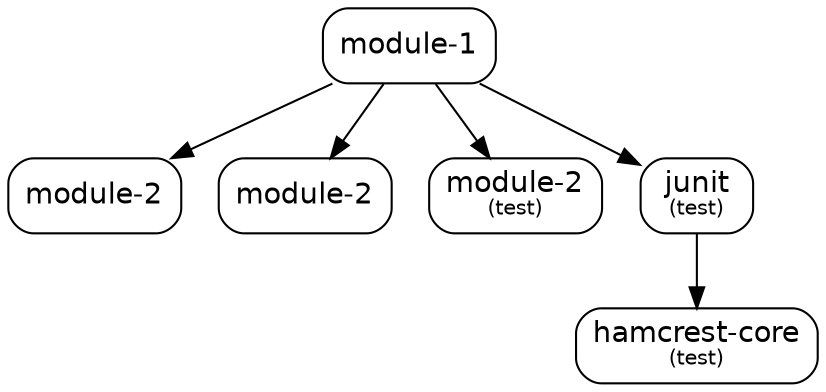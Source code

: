 digraph "module-1" {
  node [shape="box",style="rounded",fontname="Helvetica",fontsize="14"]
  edge [fontsize="10",fontname="Helvetica"]

  // Node Definitions:
  "com.github.ferstl:module-1:jar"[label=<module-1>]
  "com.github.ferstl:module-2:jar"[label=<module-2>]
  "com.github.ferstl:module-2:zip"[label=<module-2>]
  "com.github.ferstl:module-2:jar:tests"[label=<module-2<font point-size="10"><br/>(test)</font>>]
  "junit:junit:jar"[label=<junit<font point-size="10"><br/>(test)</font>>]
  "org.hamcrest:hamcrest-core:jar"[label=<hamcrest-core<font point-size="10"><br/>(test)</font>>]

  // Edge Definitions:
  "com.github.ferstl:module-1:jar" -> "com.github.ferstl:module-2:jar"
  "com.github.ferstl:module-1:jar" -> "com.github.ferstl:module-2:zip"
  "com.github.ferstl:module-1:jar" -> "com.github.ferstl:module-2:jar:tests"
  "junit:junit:jar" -> "org.hamcrest:hamcrest-core:jar"
  "com.github.ferstl:module-1:jar" -> "junit:junit:jar"
}
